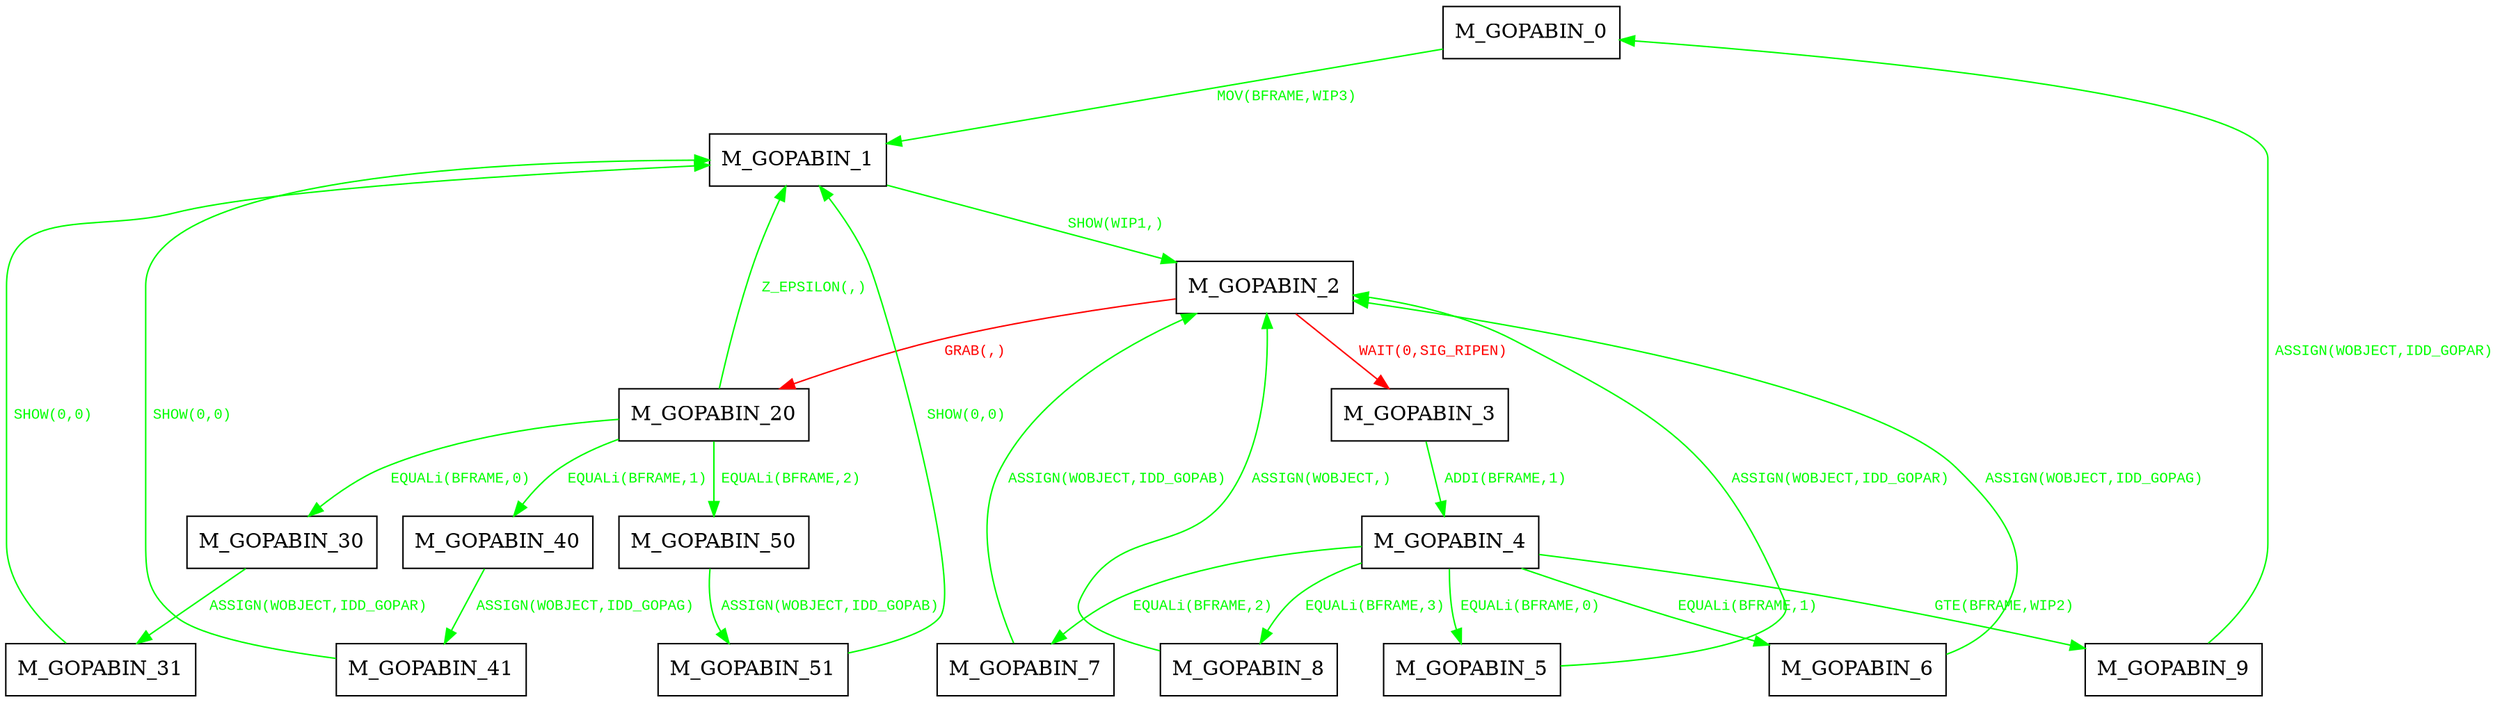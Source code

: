 digraph {
 node [shape=record];
"M_GOPABIN_0" -> "M_GOPABIN_1"[color=green, fontcolor=green, label=< <font face="Courier New" point-size="10">
MOV(BFRAME,WIP3)<br/>
</font>>];
"M_GOPABIN_1" -> "M_GOPABIN_2"[color=green, fontcolor=green, label=< <font face="Courier New" point-size="10">
SHOW(WIP1,)<br/>
</font>>];
"M_GOPABIN_2" -> "M_GOPABIN_20"[color=red, fontcolor=red, label=< <font face="Courier New" point-size="10">
GRAB(,)<br/>
</font>>];
"M_GOPABIN_2" -> "M_GOPABIN_3"[color=red, fontcolor=red, label=< <font face="Courier New" point-size="10">
WAIT(0,SIG_RIPEN)<br/>
</font>>];
"M_GOPABIN_3" -> "M_GOPABIN_4"[color=green, fontcolor=green, label=< <font face="Courier New" point-size="10">
ADDI(BFRAME,1)<br/>
</font>>];
"M_GOPABIN_4" -> "M_GOPABIN_5"[color=green, fontcolor=green, label=< <font face="Courier New" point-size="10">
EQUALi(BFRAME,0)<br/>
</font>>];
"M_GOPABIN_4" -> "M_GOPABIN_6"[color=green, fontcolor=green, label=< <font face="Courier New" point-size="10">
EQUALi(BFRAME,1)<br/>
</font>>];
"M_GOPABIN_4" -> "M_GOPABIN_7"[color=green, fontcolor=green, label=< <font face="Courier New" point-size="10">
EQUALi(BFRAME,2)<br/>
</font>>];
"M_GOPABIN_4" -> "M_GOPABIN_8"[color=green, fontcolor=green, label=< <font face="Courier New" point-size="10">
EQUALi(BFRAME,3)<br/>
</font>>];
"M_GOPABIN_4" -> "M_GOPABIN_9"[color=green, fontcolor=green, label=< <font face="Courier New" point-size="10">
GTE(BFRAME,WIP2)<br/>
</font>>];
"M_GOPABIN_5" -> "M_GOPABIN_2"[color=green, fontcolor=green, label=< <font face="Courier New" point-size="10">
ASSIGN(WOBJECT,IDD_GOPAR)<br/>
</font>>];
"M_GOPABIN_6" -> "M_GOPABIN_2"[color=green, fontcolor=green, label=< <font face="Courier New" point-size="10">
ASSIGN(WOBJECT,IDD_GOPAG)<br/>
</font>>];
"M_GOPABIN_7" -> "M_GOPABIN_2"[color=green, fontcolor=green, label=< <font face="Courier New" point-size="10">
ASSIGN(WOBJECT,IDD_GOPAB)<br/>
</font>>];
"M_GOPABIN_8" -> "M_GOPABIN_2"[color=green, fontcolor=green, label=< <font face="Courier New" point-size="10">
ASSIGN(WOBJECT,)<br/>
</font>>];
"M_GOPABIN_9" -> "M_GOPABIN_0"[color=green, fontcolor=green, label=< <font face="Courier New" point-size="10">
ASSIGN(WOBJECT,IDD_GOPAR)<br/>
</font>>];
"M_GOPABIN_20" -> "M_GOPABIN_30"[color=green, fontcolor=green, label=< <font face="Courier New" point-size="10">
EQUALi(BFRAME,0)<br/>
</font>>];
"M_GOPABIN_20" -> "M_GOPABIN_40"[color=green, fontcolor=green, label=< <font face="Courier New" point-size="10">
EQUALi(BFRAME,1)<br/>
</font>>];
"M_GOPABIN_20" -> "M_GOPABIN_50"[color=green, fontcolor=green, label=< <font face="Courier New" point-size="10">
EQUALi(BFRAME,2)<br/>
</font>>];
"M_GOPABIN_20" -> "M_GOPABIN_1"[color=green, fontcolor=green, label=< <font face="Courier New" point-size="10">
Z_EPSILON(,)<br/>
</font>>];
"M_GOPABIN_30" -> "M_GOPABIN_31"[color=green, fontcolor=green, label=< <font face="Courier New" point-size="10">
ASSIGN(WOBJECT,IDD_GOPAR)<br/>
</font>>];
"M_GOPABIN_31" -> "M_GOPABIN_1"[color=green, fontcolor=green, label=< <font face="Courier New" point-size="10">
SHOW(0,0)<br/>
</font>>];
"M_GOPABIN_40" -> "M_GOPABIN_41"[color=green, fontcolor=green, label=< <font face="Courier New" point-size="10">
ASSIGN(WOBJECT,IDD_GOPAG)<br/>
</font>>];
"M_GOPABIN_41" -> "M_GOPABIN_1"[color=green, fontcolor=green, label=< <font face="Courier New" point-size="10">
SHOW(0,0)<br/>
</font>>];
"M_GOPABIN_50" -> "M_GOPABIN_51"[color=green, fontcolor=green, label=< <font face="Courier New" point-size="10">
ASSIGN(WOBJECT,IDD_GOPAB)<br/>
</font>>];
"M_GOPABIN_51" -> "M_GOPABIN_1"[color=green, fontcolor=green, label=< <font face="Courier New" point-size="10">
SHOW(0,0)<br/>
</font>>];
}
